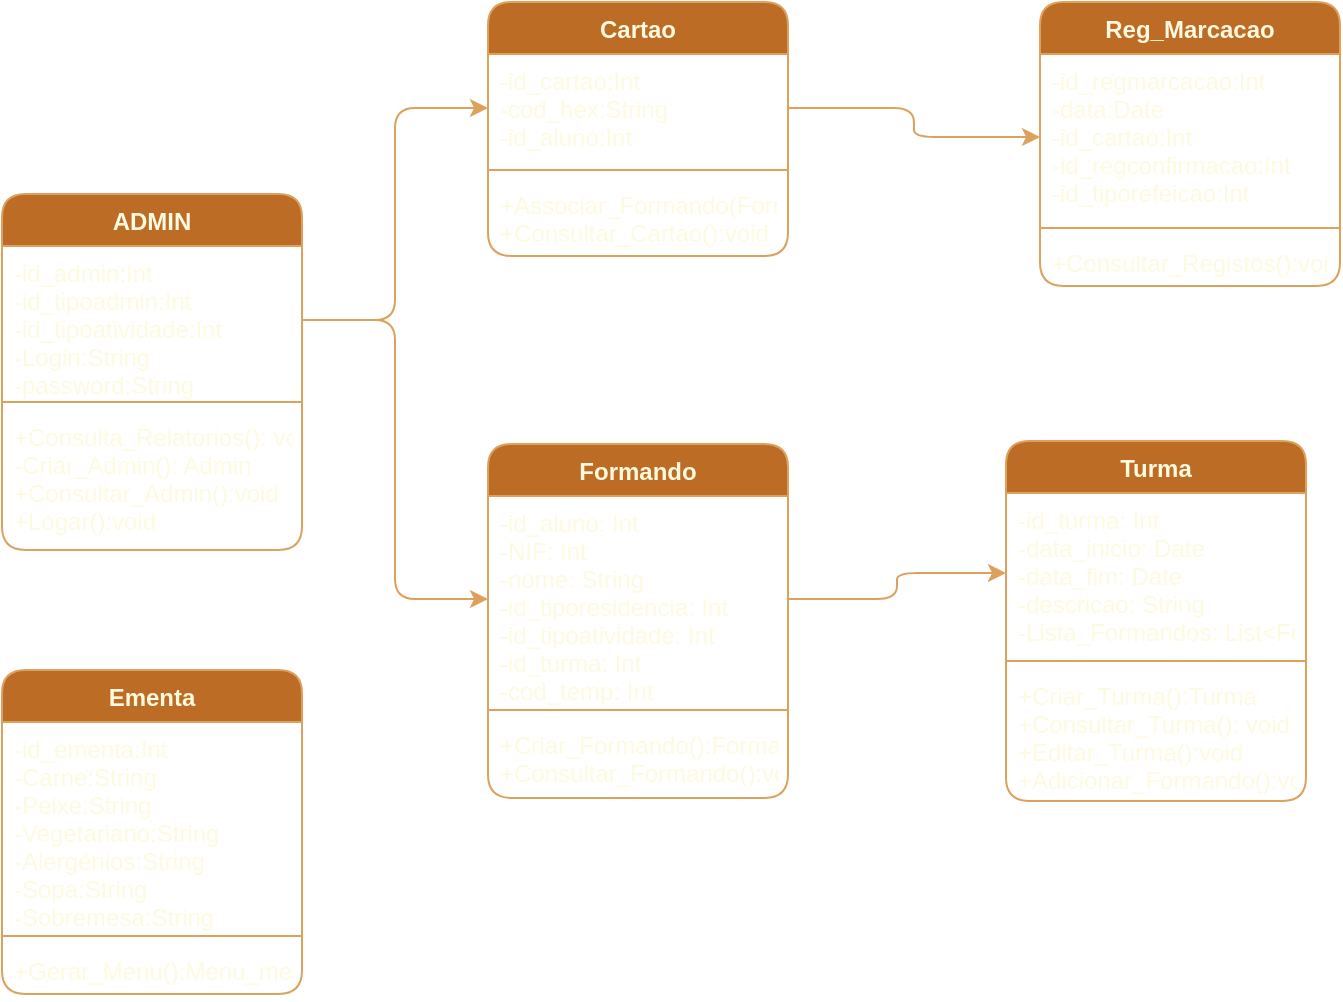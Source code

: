 <mxfile version="20.7.4" type="device"><diagram id="C5RBs43oDa-KdzZeNtuy" name="Page-1"><mxGraphModel dx="2084" dy="646" grid="0" gridSize="10" guides="1" tooltips="1" connect="1" arrows="1" fold="1" page="1" pageScale="1" pageWidth="827" pageHeight="1169" math="0" shadow="0"><root><mxCell id="WIyWlLk6GJQsqaUBKTNV-0"/><mxCell id="WIyWlLk6GJQsqaUBKTNV-1" parent="WIyWlLk6GJQsqaUBKTNV-0"/><mxCell id="HH4FQr6qtZYM5RvMpoSp-0" value="Formando" style="swimlane;fontStyle=1;align=center;verticalAlign=top;childLayout=stackLayout;horizontal=1;startSize=26;horizontalStack=0;resizeParent=1;resizeParentMax=0;resizeLast=0;collapsible=1;marginBottom=0;rotation=0;labelBackgroundColor=none;fillColor=#BC6C25;strokeColor=#DDA15E;fontColor=#FEFAE0;rounded=1;" parent="WIyWlLk6GJQsqaUBKTNV-1" vertex="1"><mxGeometry x="-571" y="242" width="150" height="177" as="geometry"/></mxCell><mxCell id="HH4FQr6qtZYM5RvMpoSp-1" value="-id_aluno: Int&#10;-NIF: Int&#10;-nome: String&#10;-id_tiporesidencia: Int&#10;-id_tipoatividade: Int&#10;-id_turma: Int&#10;-cod_temp: Int&#10;" style="text;strokeColor=none;fillColor=none;align=left;verticalAlign=top;spacingLeft=4;spacingRight=4;overflow=hidden;rotatable=0;points=[[0,0.5],[1,0.5]];portConstraint=eastwest;labelBackgroundColor=none;fontColor=#FEFAE0;rounded=1;" parent="HH4FQr6qtZYM5RvMpoSp-0" vertex="1"><mxGeometry y="26" width="150" height="103" as="geometry"/></mxCell><mxCell id="HH4FQr6qtZYM5RvMpoSp-2" value="" style="line;strokeWidth=1;fillColor=none;align=left;verticalAlign=middle;spacingTop=-1;spacingLeft=3;spacingRight=3;rotatable=0;labelPosition=right;points=[];portConstraint=eastwest;strokeColor=#DDA15E;labelBackgroundColor=none;fontColor=#FEFAE0;rounded=1;" parent="HH4FQr6qtZYM5RvMpoSp-0" vertex="1"><mxGeometry y="129" width="150" height="8" as="geometry"/></mxCell><mxCell id="HH4FQr6qtZYM5RvMpoSp-3" value="+Criar_Formando():Formando&#10;+Consultar_Formando():void&#10;" style="text;strokeColor=none;fillColor=none;align=left;verticalAlign=top;spacingLeft=4;spacingRight=4;overflow=hidden;rotatable=0;points=[[0,0.5],[1,0.5]];portConstraint=eastwest;labelBackgroundColor=none;fontColor=#FEFAE0;rounded=1;" parent="HH4FQr6qtZYM5RvMpoSp-0" vertex="1"><mxGeometry y="137" width="150" height="40" as="geometry"/></mxCell><mxCell id="HH4FQr6qtZYM5RvMpoSp-4" value="ADMIN" style="swimlane;fontStyle=1;align=center;verticalAlign=top;childLayout=stackLayout;horizontal=1;startSize=26;horizontalStack=0;resizeParent=1;resizeParentMax=0;resizeLast=0;collapsible=1;marginBottom=0;rotation=0;fillColor=#BC6C25;fontColor=#FEFAE0;strokeColor=#DDA15E;labelBackgroundColor=none;rounded=1;" parent="WIyWlLk6GJQsqaUBKTNV-1" vertex="1"><mxGeometry x="-814" y="117" width="150" height="178" as="geometry"/></mxCell><mxCell id="HH4FQr6qtZYM5RvMpoSp-5" value="-id_admin:Int&#10;-id_tipoadmin:Int&#10;-id_tipoatividade:Int&#10;-Login:String&#10;-password:String" style="text;strokeColor=none;fillColor=none;align=left;verticalAlign=top;spacingLeft=4;spacingRight=4;overflow=hidden;rotatable=0;points=[[0,0.5],[1,0.5]];portConstraint=eastwest;labelBackgroundColor=none;fontColor=#FEFAE0;rounded=1;" parent="HH4FQr6qtZYM5RvMpoSp-4" vertex="1"><mxGeometry y="26" width="150" height="74" as="geometry"/></mxCell><mxCell id="HH4FQr6qtZYM5RvMpoSp-6" value="" style="line;strokeWidth=1;fillColor=none;align=left;verticalAlign=middle;spacingTop=-1;spacingLeft=3;spacingRight=3;rotatable=0;labelPosition=right;points=[];portConstraint=eastwest;strokeColor=#DDA15E;labelBackgroundColor=none;fontColor=#FEFAE0;rounded=1;" parent="HH4FQr6qtZYM5RvMpoSp-4" vertex="1"><mxGeometry y="100" width="150" height="8" as="geometry"/></mxCell><mxCell id="HH4FQr6qtZYM5RvMpoSp-7" value="+Consulta_Relatorios(): void&#10;-Criar_Admin(): Admin&#10;+Consultar_Admin():void&#10;+Logar():void" style="text;strokeColor=none;fillColor=none;align=left;verticalAlign=top;spacingLeft=4;spacingRight=4;overflow=hidden;rotatable=0;points=[[0,0.5],[1,0.5]];portConstraint=eastwest;labelBackgroundColor=none;fontColor=#FEFAE0;rounded=1;" parent="HH4FQr6qtZYM5RvMpoSp-4" vertex="1"><mxGeometry y="108" width="150" height="70" as="geometry"/></mxCell><mxCell id="HH4FQr6qtZYM5RvMpoSp-8" value="Ementa" style="swimlane;fontStyle=1;align=center;verticalAlign=top;childLayout=stackLayout;horizontal=1;startSize=26;horizontalStack=0;resizeParent=1;resizeParentMax=0;resizeLast=0;collapsible=1;marginBottom=0;rotation=0;glass=0;rounded=1;shadow=0;labelBackgroundColor=none;fillColor=#BC6C25;strokeColor=#DDA15E;fontColor=#FEFAE0;" parent="WIyWlLk6GJQsqaUBKTNV-1" vertex="1"><mxGeometry x="-814" y="355" width="150" height="162" as="geometry"/></mxCell><mxCell id="HH4FQr6qtZYM5RvMpoSp-9" value="-id_ementa:Int&#10;-Carne:String&#10;-Peixe:String&#10;-Vegetariano:String&#10;-Alergénios:String&#10;-Sopa:String&#10;-Sobremesa:String" style="text;strokeColor=none;fillColor=none;align=left;verticalAlign=top;spacingLeft=4;spacingRight=4;overflow=hidden;rotatable=0;points=[[0,0.5],[1,0.5]];portConstraint=eastwest;labelBackgroundColor=none;fontColor=#FEFAE0;rounded=1;" parent="HH4FQr6qtZYM5RvMpoSp-8" vertex="1"><mxGeometry y="26" width="150" height="103" as="geometry"/></mxCell><mxCell id="HH4FQr6qtZYM5RvMpoSp-10" value="" style="line;strokeWidth=1;fillColor=none;align=left;verticalAlign=middle;spacingTop=-1;spacingLeft=3;spacingRight=3;rotatable=0;labelPosition=right;points=[];portConstraint=eastwest;strokeColor=#DDA15E;labelBackgroundColor=none;fontColor=#FEFAE0;rounded=1;" parent="HH4FQr6qtZYM5RvMpoSp-8" vertex="1"><mxGeometry y="129" width="150" height="8" as="geometry"/></mxCell><mxCell id="HH4FQr6qtZYM5RvMpoSp-11" value="+Gerar_Menu():Menu_mensal" style="text;strokeColor=none;fillColor=none;align=left;verticalAlign=top;spacingLeft=4;spacingRight=4;overflow=hidden;rotatable=0;points=[[0,0.5],[1,0.5]];portConstraint=eastwest;labelBackgroundColor=none;fontColor=#FEFAE0;rounded=1;" parent="HH4FQr6qtZYM5RvMpoSp-8" vertex="1"><mxGeometry y="137" width="150" height="25" as="geometry"/></mxCell><mxCell id="HH4FQr6qtZYM5RvMpoSp-12" value="Turma" style="swimlane;fontStyle=1;align=center;verticalAlign=top;childLayout=stackLayout;horizontal=1;startSize=26;horizontalStack=0;resizeParent=1;resizeParentMax=0;resizeLast=0;collapsible=1;marginBottom=0;rotation=0;labelBackgroundColor=none;fillColor=#BC6C25;strokeColor=#DDA15E;fontColor=#FEFAE0;rounded=1;" parent="WIyWlLk6GJQsqaUBKTNV-1" vertex="1"><mxGeometry x="-312" y="240.5" width="150" height="180" as="geometry"/></mxCell><mxCell id="HH4FQr6qtZYM5RvMpoSp-13" value="-id_turma: Int&#10;-data_inicio: Date&#10;-data_fim: Date&#10;-descricao: String&#10;-Lista_Formandos: List&lt;Formando&gt;" style="text;strokeColor=none;fillColor=none;align=left;verticalAlign=top;spacingLeft=4;spacingRight=4;overflow=hidden;rotatable=0;points=[[0,0.5],[1,0.5]];portConstraint=eastwest;labelBackgroundColor=none;fontColor=#FEFAE0;rounded=1;" parent="HH4FQr6qtZYM5RvMpoSp-12" vertex="1"><mxGeometry y="26" width="150" height="80" as="geometry"/></mxCell><mxCell id="HH4FQr6qtZYM5RvMpoSp-14" value="" style="line;strokeWidth=1;fillColor=none;align=left;verticalAlign=middle;spacingTop=-1;spacingLeft=3;spacingRight=3;rotatable=0;labelPosition=right;points=[];portConstraint=eastwest;strokeColor=#DDA15E;labelBackgroundColor=none;fontColor=#FEFAE0;rounded=1;" parent="HH4FQr6qtZYM5RvMpoSp-12" vertex="1"><mxGeometry y="106" width="150" height="8" as="geometry"/></mxCell><mxCell id="HH4FQr6qtZYM5RvMpoSp-15" value="+Criar_Turma():Turma&#10;+Consultar_Turma(): void&#10;+Editar_Turma():void&#10;+Adicionar_Formando():void" style="text;strokeColor=none;fillColor=none;align=left;verticalAlign=top;spacingLeft=4;spacingRight=4;overflow=hidden;rotatable=0;points=[[0,0.5],[1,0.5]];portConstraint=eastwest;labelBackgroundColor=none;fontColor=#FEFAE0;rounded=1;" parent="HH4FQr6qtZYM5RvMpoSp-12" vertex="1"><mxGeometry y="114" width="150" height="66" as="geometry"/></mxCell><mxCell id="HH4FQr6qtZYM5RvMpoSp-20" value="Cartao" style="swimlane;fontStyle=1;align=center;verticalAlign=top;childLayout=stackLayout;horizontal=1;startSize=26;horizontalStack=0;resizeParent=1;resizeParentMax=0;resizeLast=0;collapsible=1;marginBottom=0;rotation=0;labelBackgroundColor=none;fillColor=#BC6C25;strokeColor=#DDA15E;fontColor=#FEFAE0;rounded=1;" parent="WIyWlLk6GJQsqaUBKTNV-1" vertex="1"><mxGeometry x="-571" y="21" width="150" height="127" as="geometry"/></mxCell><mxCell id="HH4FQr6qtZYM5RvMpoSp-21" value="-id_cartao:Int&#10;-cod_hex:String&#10;-id_aluno:Int" style="text;strokeColor=none;fillColor=none;align=left;verticalAlign=top;spacingLeft=4;spacingRight=4;overflow=hidden;rotatable=0;points=[[0,0.5],[1,0.5]];portConstraint=eastwest;labelBackgroundColor=none;fontColor=#FEFAE0;rounded=1;" parent="HH4FQr6qtZYM5RvMpoSp-20" vertex="1"><mxGeometry y="26" width="150" height="54" as="geometry"/></mxCell><mxCell id="HH4FQr6qtZYM5RvMpoSp-22" value="" style="line;strokeWidth=1;fillColor=none;align=left;verticalAlign=middle;spacingTop=-1;spacingLeft=3;spacingRight=3;rotatable=0;labelPosition=right;points=[];portConstraint=eastwest;strokeColor=#DDA15E;labelBackgroundColor=none;fontColor=#FEFAE0;rounded=1;" parent="HH4FQr6qtZYM5RvMpoSp-20" vertex="1"><mxGeometry y="80" width="150" height="8" as="geometry"/></mxCell><mxCell id="HH4FQr6qtZYM5RvMpoSp-23" value="+Associar_Formando(Formando):void&#10;+Consultar_Cartao():void" style="text;strokeColor=none;fillColor=none;align=left;verticalAlign=top;spacingLeft=4;spacingRight=4;overflow=hidden;rotatable=0;points=[[0,0.5],[1,0.5]];portConstraint=eastwest;labelBackgroundColor=none;fontColor=#FEFAE0;rounded=1;" parent="HH4FQr6qtZYM5RvMpoSp-20" vertex="1"><mxGeometry y="88" width="150" height="39" as="geometry"/></mxCell><mxCell id="HH4FQr6qtZYM5RvMpoSp-32" value="Reg_Marcacao" style="swimlane;fontStyle=1;align=center;verticalAlign=top;childLayout=stackLayout;horizontal=1;startSize=26;horizontalStack=0;resizeParent=1;resizeParentMax=0;resizeLast=0;collapsible=1;marginBottom=0;rotation=0;labelBackgroundColor=none;fillColor=#BC6C25;strokeColor=#DDA15E;fontColor=#FEFAE0;rounded=1;" parent="WIyWlLk6GJQsqaUBKTNV-1" vertex="1"><mxGeometry x="-295" y="21" width="150" height="142" as="geometry"/></mxCell><mxCell id="HH4FQr6qtZYM5RvMpoSp-33" value="-id_regmarcacao:Int&#10;-data:Date&#10;-id_cartao:Int&#10;-id_regconfirmacao:Int&#10;-id_tiporefeicao:Int" style="text;strokeColor=none;fillColor=none;align=left;verticalAlign=top;spacingLeft=4;spacingRight=4;overflow=hidden;rotatable=0;points=[[0,0.5],[1,0.5]];portConstraint=eastwest;labelBackgroundColor=none;fontColor=#FEFAE0;rounded=1;" parent="HH4FQr6qtZYM5RvMpoSp-32" vertex="1"><mxGeometry y="26" width="150" height="83" as="geometry"/></mxCell><mxCell id="HH4FQr6qtZYM5RvMpoSp-34" value="" style="line;strokeWidth=1;fillColor=none;align=left;verticalAlign=middle;spacingTop=-1;spacingLeft=3;spacingRight=3;rotatable=0;labelPosition=right;points=[];portConstraint=eastwest;strokeColor=#DDA15E;labelBackgroundColor=none;fontColor=#FEFAE0;rounded=1;" parent="HH4FQr6qtZYM5RvMpoSp-32" vertex="1"><mxGeometry y="109" width="150" height="8" as="geometry"/></mxCell><mxCell id="HH4FQr6qtZYM5RvMpoSp-35" value="+Consultar_Registos():void" style="text;strokeColor=none;fillColor=none;align=left;verticalAlign=top;spacingLeft=4;spacingRight=4;overflow=hidden;rotatable=0;points=[[0,0.5],[1,0.5]];portConstraint=eastwest;labelBackgroundColor=none;fontColor=#FEFAE0;rounded=1;" parent="HH4FQr6qtZYM5RvMpoSp-32" vertex="1"><mxGeometry y="117" width="150" height="25" as="geometry"/></mxCell><mxCell id="WzWWUuzTCXn2o0Nv5A74-9" style="edgeStyle=orthogonalEdgeStyle;rounded=1;orthogonalLoop=1;jettySize=auto;html=1;fontFamily=Helvetica;fontSize=12;fontColor=default;startSize=26;labelBackgroundColor=none;strokeColor=#DDA15E;" edge="1" parent="WIyWlLk6GJQsqaUBKTNV-1" source="HH4FQr6qtZYM5RvMpoSp-5" target="HH4FQr6qtZYM5RvMpoSp-1"><mxGeometry relative="1" as="geometry"/></mxCell><mxCell id="WzWWUuzTCXn2o0Nv5A74-10" style="edgeStyle=orthogonalEdgeStyle;rounded=1;orthogonalLoop=1;jettySize=auto;html=1;fontFamily=Helvetica;fontSize=12;fontColor=default;startSize=26;labelBackgroundColor=none;strokeColor=#DDA15E;" edge="1" parent="WIyWlLk6GJQsqaUBKTNV-1" source="HH4FQr6qtZYM5RvMpoSp-5" target="HH4FQr6qtZYM5RvMpoSp-21"><mxGeometry relative="1" as="geometry"/></mxCell><mxCell id="WzWWUuzTCXn2o0Nv5A74-11" value="" style="edgeStyle=orthogonalEdgeStyle;rounded=1;orthogonalLoop=1;jettySize=auto;html=1;fontFamily=Helvetica;fontSize=12;fontColor=default;startSize=26;labelBackgroundColor=none;strokeColor=#DDA15E;" edge="1" parent="WIyWlLk6GJQsqaUBKTNV-1" source="HH4FQr6qtZYM5RvMpoSp-1" target="HH4FQr6qtZYM5RvMpoSp-13"><mxGeometry relative="1" as="geometry"/></mxCell><mxCell id="WzWWUuzTCXn2o0Nv5A74-13" value="" style="edgeStyle=orthogonalEdgeStyle;rounded=1;orthogonalLoop=1;jettySize=auto;html=1;fontFamily=Helvetica;fontSize=12;fontColor=default;startSize=26;labelBackgroundColor=none;strokeColor=#DDA15E;" edge="1" parent="WIyWlLk6GJQsqaUBKTNV-1" source="HH4FQr6qtZYM5RvMpoSp-21" target="HH4FQr6qtZYM5RvMpoSp-33"><mxGeometry relative="1" as="geometry"/></mxCell></root></mxGraphModel></diagram></mxfile>